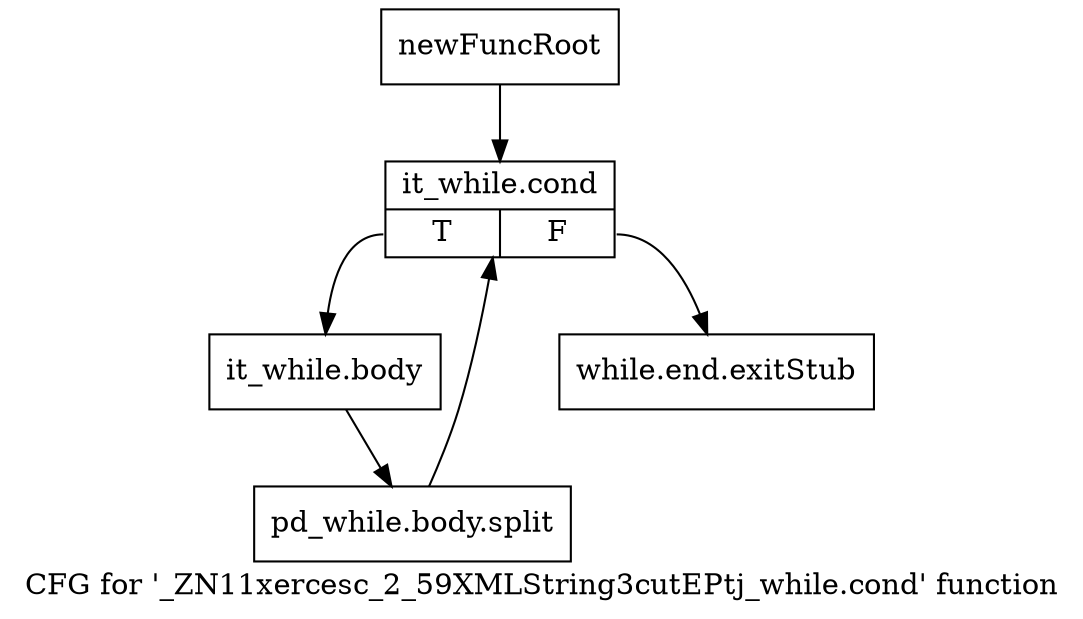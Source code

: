 digraph "CFG for '_ZN11xercesc_2_59XMLString3cutEPtj_while.cond' function" {
	label="CFG for '_ZN11xercesc_2_59XMLString3cutEPtj_while.cond' function";

	Node0x9b49ee0 [shape=record,label="{newFuncRoot}"];
	Node0x9b49ee0 -> Node0x9b49f80;
	Node0x9b49f30 [shape=record,label="{while.end.exitStub}"];
	Node0x9b49f80 [shape=record,label="{it_while.cond|{<s0>T|<s1>F}}"];
	Node0x9b49f80:s0 -> Node0x9b49fd0;
	Node0x9b49f80:s1 -> Node0x9b49f30;
	Node0x9b49fd0 [shape=record,label="{it_while.body}"];
	Node0x9b49fd0 -> Node0xcf07530;
	Node0xcf07530 [shape=record,label="{pd_while.body.split}"];
	Node0xcf07530 -> Node0x9b49f80;
}
